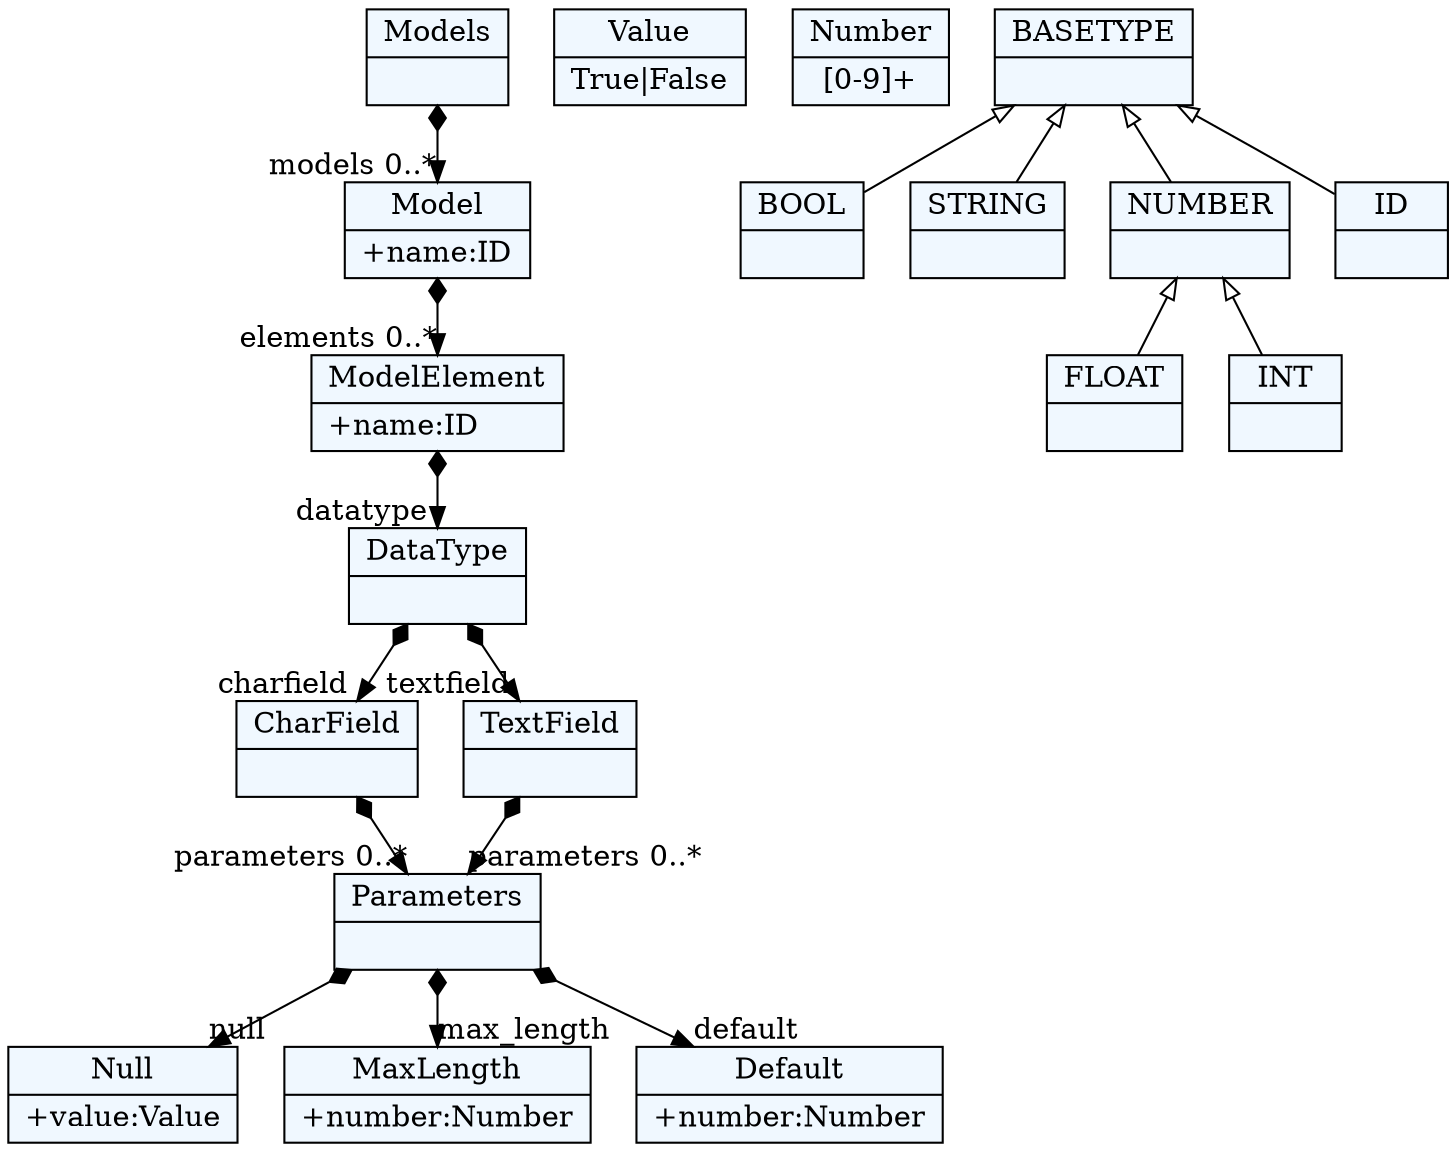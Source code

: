 
    digraph xtext {
    fontname = "Bitstream Vera Sans"
    fontsize = 8
    node[
        shape=record,
        style=filled,
        fillcolor=aliceblue
    ]
    nodesep = 0.3
    edge[dir=black,arrowtail=empty]


1849490629912[ label="{Null|+value:Value\l}"]

1849489669144 -> 1849489069624[arrowtail=diamond, dir=both, headlabel="models 0..*"]
1849489669144[ label="{Models|}"]

1849490650680[ label="{Value|True\|False}"]

1849490649736[ label="{MaxLength|+number:Number\l}"]

1849490641240 -> 1849490630856[arrowtail=diamond, dir=both, headlabel="parameters 0..*"]
1849490641240[ label="{CharField|}"]

1849490626136 -> 1849490641240[arrowtail=diamond, dir=both, headlabel="charfield "]
1849490626136 -> 1849490628968[arrowtail=diamond, dir=both, headlabel="textfield "]
1849490626136[ label="{DataType|}"]

1849489069624 -> 1849490631800[arrowtail=diamond, dir=both, headlabel="elements 0..*"]
1849489069624[ label="{Model|+name:ID\l}"]

1849490631800 -> 1849490626136[arrowtail=diamond, dir=both, headlabel="datatype "]
1849490631800[ label="{ModelElement|+name:ID\l}"]

1849490645016[ label="{Default|+number:Number\l}"]

1849490630856 -> 1849490649736[arrowtail=diamond, dir=both, headlabel="max_length "]
1849490630856 -> 1849490629912[arrowtail=diamond, dir=both, headlabel="null "]
1849490630856 -> 1849490645016[arrowtail=diamond, dir=both, headlabel="default "]
1849490630856[ label="{Parameters|}"]

1849490640296[ label="{Number|[0-9]+}"]

1849490628968 -> 1849490630856[arrowtail=diamond, dir=both, headlabel="parameters 0..*"]
1849490628968[ label="{TextField|}"]

1849489661592[ label="{BOOL|}"]

1849489665368[ label="{STRING|}"]

1849489668200[ label="{FLOAT|}"]

1849489670088[ label="{BASETYPE|}"]
1849489670088 -> 1849489667256 [dir=back]
1849489670088 -> 1849489661592 [dir=back]
1849489670088 -> 1849489655928 [dir=back]
1849489670088 -> 1849489665368 [dir=back]

1849489655928[ label="{ID|}"]

1849489666312[ label="{INT|}"]

1849489667256[ label="{NUMBER|}"]
1849489667256 -> 1849489668200 [dir=back]
1849489667256 -> 1849489666312 [dir=back]


}
